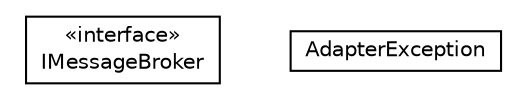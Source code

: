 #!/usr/local/bin/dot
#
# Class diagram 
# Generated by UMLGraph version R5_6-24-gf6e263 (http://www.umlgraph.org/)
#

digraph G {
	edge [fontname="Helvetica",fontsize=10,labelfontname="Helvetica",labelfontsize=10];
	node [fontname="Helvetica",fontsize=10,shape=plaintext];
	nodesep=0.25;
	ranksep=0.5;
	// org.universAAL.kinect.adapter.IMessageBroker.IMessageBroker
	c1146966 [label=<<table title="org.universAAL.kinect.adapter.IMessageBroker.IMessageBroker" border="0" cellborder="1" cellspacing="0" cellpadding="2" port="p" href="./IMessageBroker.html">
		<tr><td><table border="0" cellspacing="0" cellpadding="1">
<tr><td align="center" balign="center"> &#171;interface&#187; </td></tr>
<tr><td align="center" balign="center"> IMessageBroker </td></tr>
		</table></td></tr>
		</table>>, URL="./IMessageBroker.html", fontname="Helvetica", fontcolor="black", fontsize=10.0];
	// org.universAAL.kinect.adapter.IMessageBroker.AdapterException
	c1146967 [label=<<table title="org.universAAL.kinect.adapter.IMessageBroker.AdapterException" border="0" cellborder="1" cellspacing="0" cellpadding="2" port="p" href="./AdapterException.html">
		<tr><td><table border="0" cellspacing="0" cellpadding="1">
<tr><td align="center" balign="center"> AdapterException </td></tr>
		</table></td></tr>
		</table>>, URL="./AdapterException.html", fontname="Helvetica", fontcolor="black", fontsize=10.0];
}

